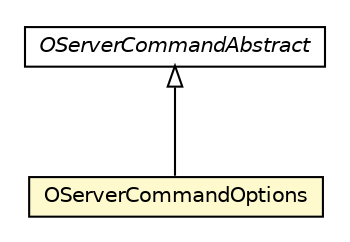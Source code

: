 #!/usr/local/bin/dot
#
# Class diagram 
# Generated by UMLGraph version R5_6-24-gf6e263 (http://www.umlgraph.org/)
#

digraph G {
	edge [fontname="Helvetica",fontsize=10,labelfontname="Helvetica",labelfontsize=10];
	node [fontname="Helvetica",fontsize=10,shape=plaintext];
	nodesep=0.25;
	ranksep=0.5;
	// com.orientechnologies.orient.server.network.protocol.http.command.OServerCommandAbstract
	c6866760 [label=<<table title="com.orientechnologies.orient.server.network.protocol.http.command.OServerCommandAbstract" border="0" cellborder="1" cellspacing="0" cellpadding="2" port="p" href="../OServerCommandAbstract.html">
		<tr><td><table border="0" cellspacing="0" cellpadding="1">
<tr><td align="center" balign="center"><font face="Helvetica-Oblique"> OServerCommandAbstract </font></td></tr>
		</table></td></tr>
		</table>>, URL="../OServerCommandAbstract.html", fontname="Helvetica", fontcolor="black", fontsize=10.0];
	// com.orientechnologies.orient.server.network.protocol.http.command.options.OServerCommandOptions
	c6866772 [label=<<table title="com.orientechnologies.orient.server.network.protocol.http.command.options.OServerCommandOptions" border="0" cellborder="1" cellspacing="0" cellpadding="2" port="p" bgcolor="lemonChiffon" href="./OServerCommandOptions.html">
		<tr><td><table border="0" cellspacing="0" cellpadding="1">
<tr><td align="center" balign="center"> OServerCommandOptions </td></tr>
		</table></td></tr>
		</table>>, URL="./OServerCommandOptions.html", fontname="Helvetica", fontcolor="black", fontsize=10.0];
	//com.orientechnologies.orient.server.network.protocol.http.command.options.OServerCommandOptions extends com.orientechnologies.orient.server.network.protocol.http.command.OServerCommandAbstract
	c6866760:p -> c6866772:p [dir=back,arrowtail=empty];
}

